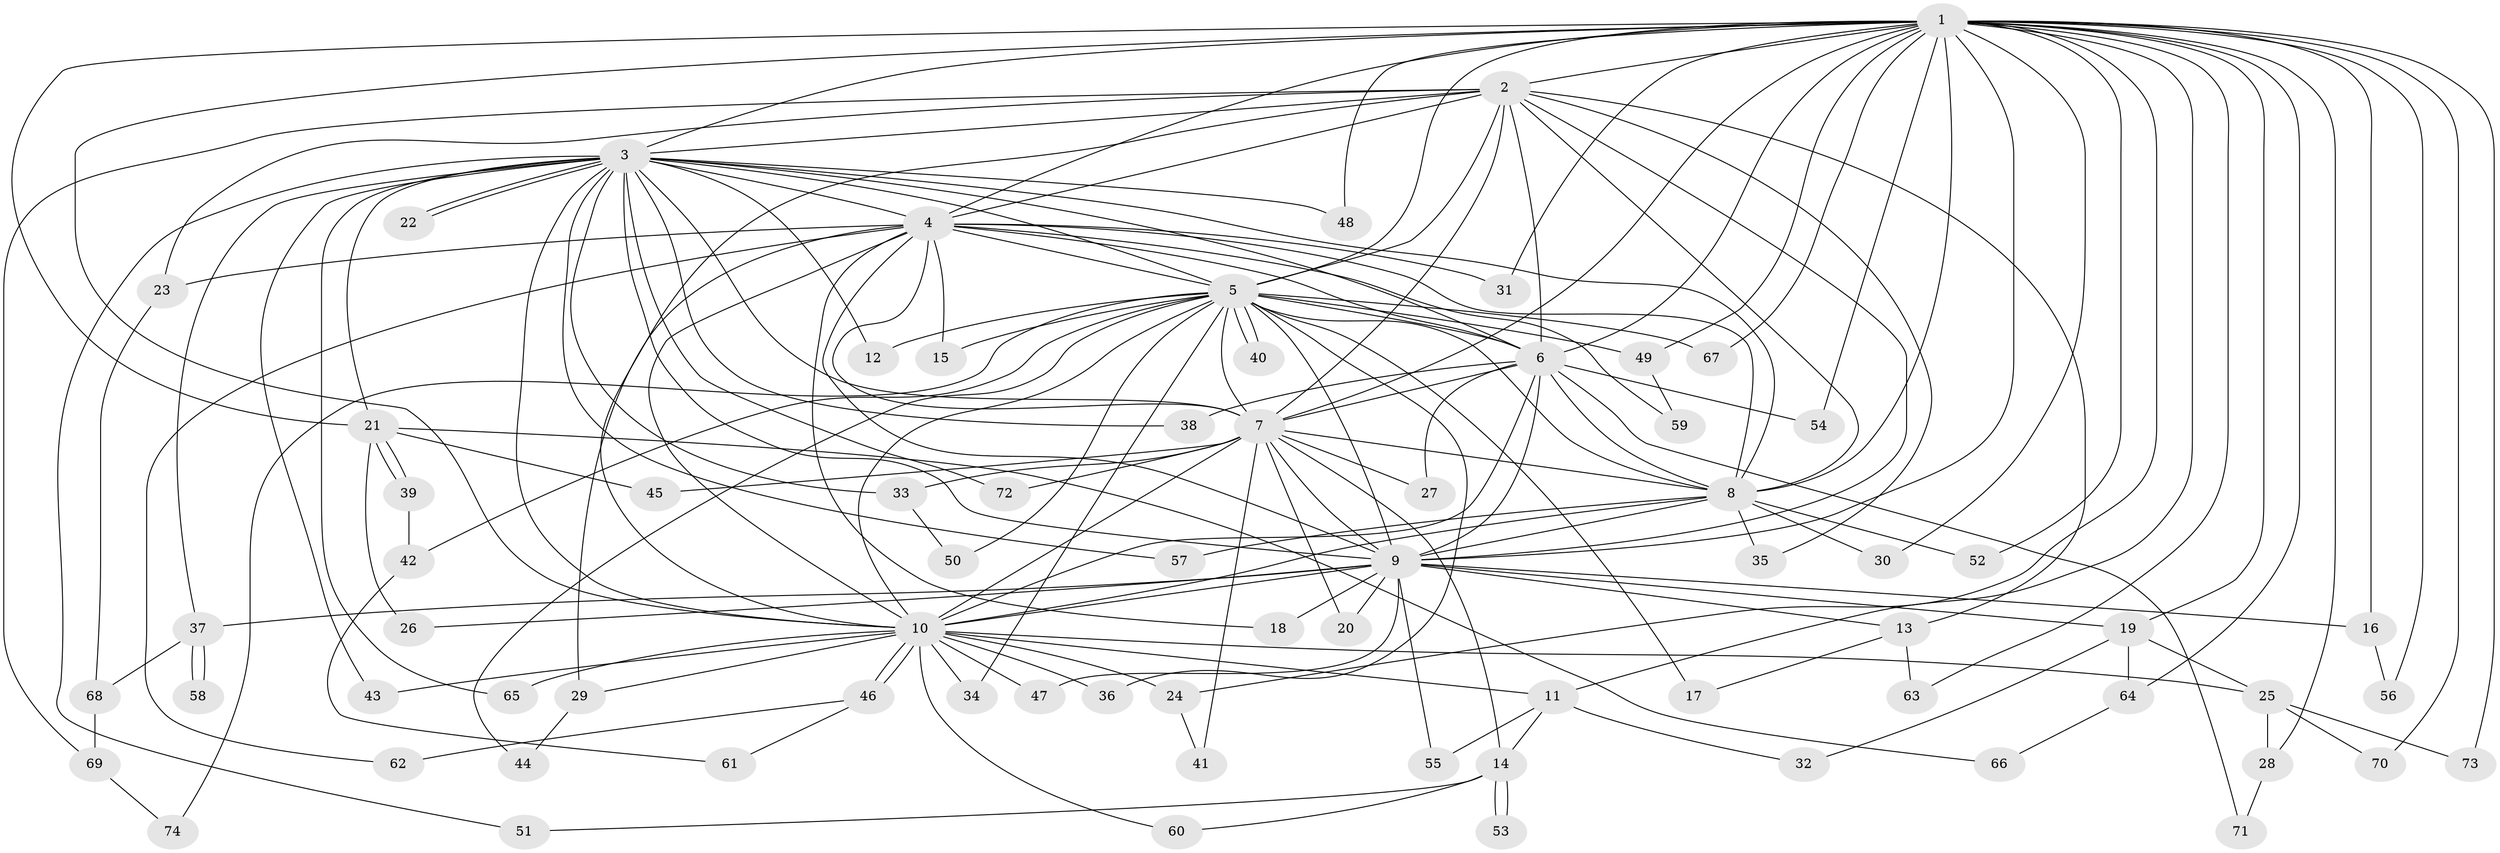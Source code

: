 // coarse degree distribution, {21: 0.03636363636363636, 13: 0.01818181818181818, 15: 0.01818181818181818, 28: 0.01818181818181818, 11: 0.03636363636363636, 16: 0.01818181818181818, 18: 0.01818181818181818, 5: 0.05454545454545454, 2: 0.5636363636363636, 4: 0.05454545454545454, 3: 0.16363636363636364}
// Generated by graph-tools (version 1.1) at 2025/23/03/03/25 07:23:47]
// undirected, 74 vertices, 173 edges
graph export_dot {
graph [start="1"]
  node [color=gray90,style=filled];
  1;
  2;
  3;
  4;
  5;
  6;
  7;
  8;
  9;
  10;
  11;
  12;
  13;
  14;
  15;
  16;
  17;
  18;
  19;
  20;
  21;
  22;
  23;
  24;
  25;
  26;
  27;
  28;
  29;
  30;
  31;
  32;
  33;
  34;
  35;
  36;
  37;
  38;
  39;
  40;
  41;
  42;
  43;
  44;
  45;
  46;
  47;
  48;
  49;
  50;
  51;
  52;
  53;
  54;
  55;
  56;
  57;
  58;
  59;
  60;
  61;
  62;
  63;
  64;
  65;
  66;
  67;
  68;
  69;
  70;
  71;
  72;
  73;
  74;
  1 -- 2;
  1 -- 3;
  1 -- 4;
  1 -- 5;
  1 -- 6;
  1 -- 7;
  1 -- 8;
  1 -- 9;
  1 -- 10;
  1 -- 11;
  1 -- 16;
  1 -- 19;
  1 -- 21;
  1 -- 24;
  1 -- 28;
  1 -- 30;
  1 -- 31;
  1 -- 48;
  1 -- 49;
  1 -- 52;
  1 -- 54;
  1 -- 56;
  1 -- 63;
  1 -- 64;
  1 -- 67;
  1 -- 70;
  1 -- 73;
  2 -- 3;
  2 -- 4;
  2 -- 5;
  2 -- 6;
  2 -- 7;
  2 -- 8;
  2 -- 9;
  2 -- 10;
  2 -- 13;
  2 -- 23;
  2 -- 35;
  2 -- 69;
  3 -- 4;
  3 -- 5;
  3 -- 6;
  3 -- 7;
  3 -- 8;
  3 -- 9;
  3 -- 10;
  3 -- 12;
  3 -- 21;
  3 -- 22;
  3 -- 22;
  3 -- 33;
  3 -- 37;
  3 -- 38;
  3 -- 43;
  3 -- 48;
  3 -- 51;
  3 -- 57;
  3 -- 65;
  3 -- 72;
  4 -- 5;
  4 -- 6;
  4 -- 7;
  4 -- 8;
  4 -- 9;
  4 -- 10;
  4 -- 15;
  4 -- 18;
  4 -- 23;
  4 -- 29;
  4 -- 31;
  4 -- 59;
  4 -- 62;
  5 -- 6;
  5 -- 7;
  5 -- 8;
  5 -- 9;
  5 -- 10;
  5 -- 12;
  5 -- 15;
  5 -- 17;
  5 -- 34;
  5 -- 36;
  5 -- 40;
  5 -- 40;
  5 -- 42;
  5 -- 44;
  5 -- 49;
  5 -- 50;
  5 -- 67;
  5 -- 74;
  6 -- 7;
  6 -- 8;
  6 -- 9;
  6 -- 10;
  6 -- 27;
  6 -- 38;
  6 -- 54;
  6 -- 71;
  7 -- 8;
  7 -- 9;
  7 -- 10;
  7 -- 14;
  7 -- 20;
  7 -- 27;
  7 -- 33;
  7 -- 41;
  7 -- 45;
  7 -- 72;
  8 -- 9;
  8 -- 10;
  8 -- 30;
  8 -- 35;
  8 -- 52;
  8 -- 57;
  9 -- 10;
  9 -- 13;
  9 -- 16;
  9 -- 18;
  9 -- 19;
  9 -- 20;
  9 -- 26;
  9 -- 37;
  9 -- 47;
  9 -- 55;
  10 -- 11;
  10 -- 24;
  10 -- 25;
  10 -- 29;
  10 -- 34;
  10 -- 36;
  10 -- 43;
  10 -- 46;
  10 -- 46;
  10 -- 47;
  10 -- 60;
  10 -- 65;
  11 -- 14;
  11 -- 32;
  11 -- 55;
  13 -- 17;
  13 -- 63;
  14 -- 51;
  14 -- 53;
  14 -- 53;
  14 -- 60;
  16 -- 56;
  19 -- 25;
  19 -- 32;
  19 -- 64;
  21 -- 26;
  21 -- 39;
  21 -- 39;
  21 -- 45;
  21 -- 66;
  23 -- 68;
  24 -- 41;
  25 -- 28;
  25 -- 70;
  25 -- 73;
  28 -- 71;
  29 -- 44;
  33 -- 50;
  37 -- 58;
  37 -- 58;
  37 -- 68;
  39 -- 42;
  42 -- 61;
  46 -- 61;
  46 -- 62;
  49 -- 59;
  64 -- 66;
  68 -- 69;
  69 -- 74;
}
